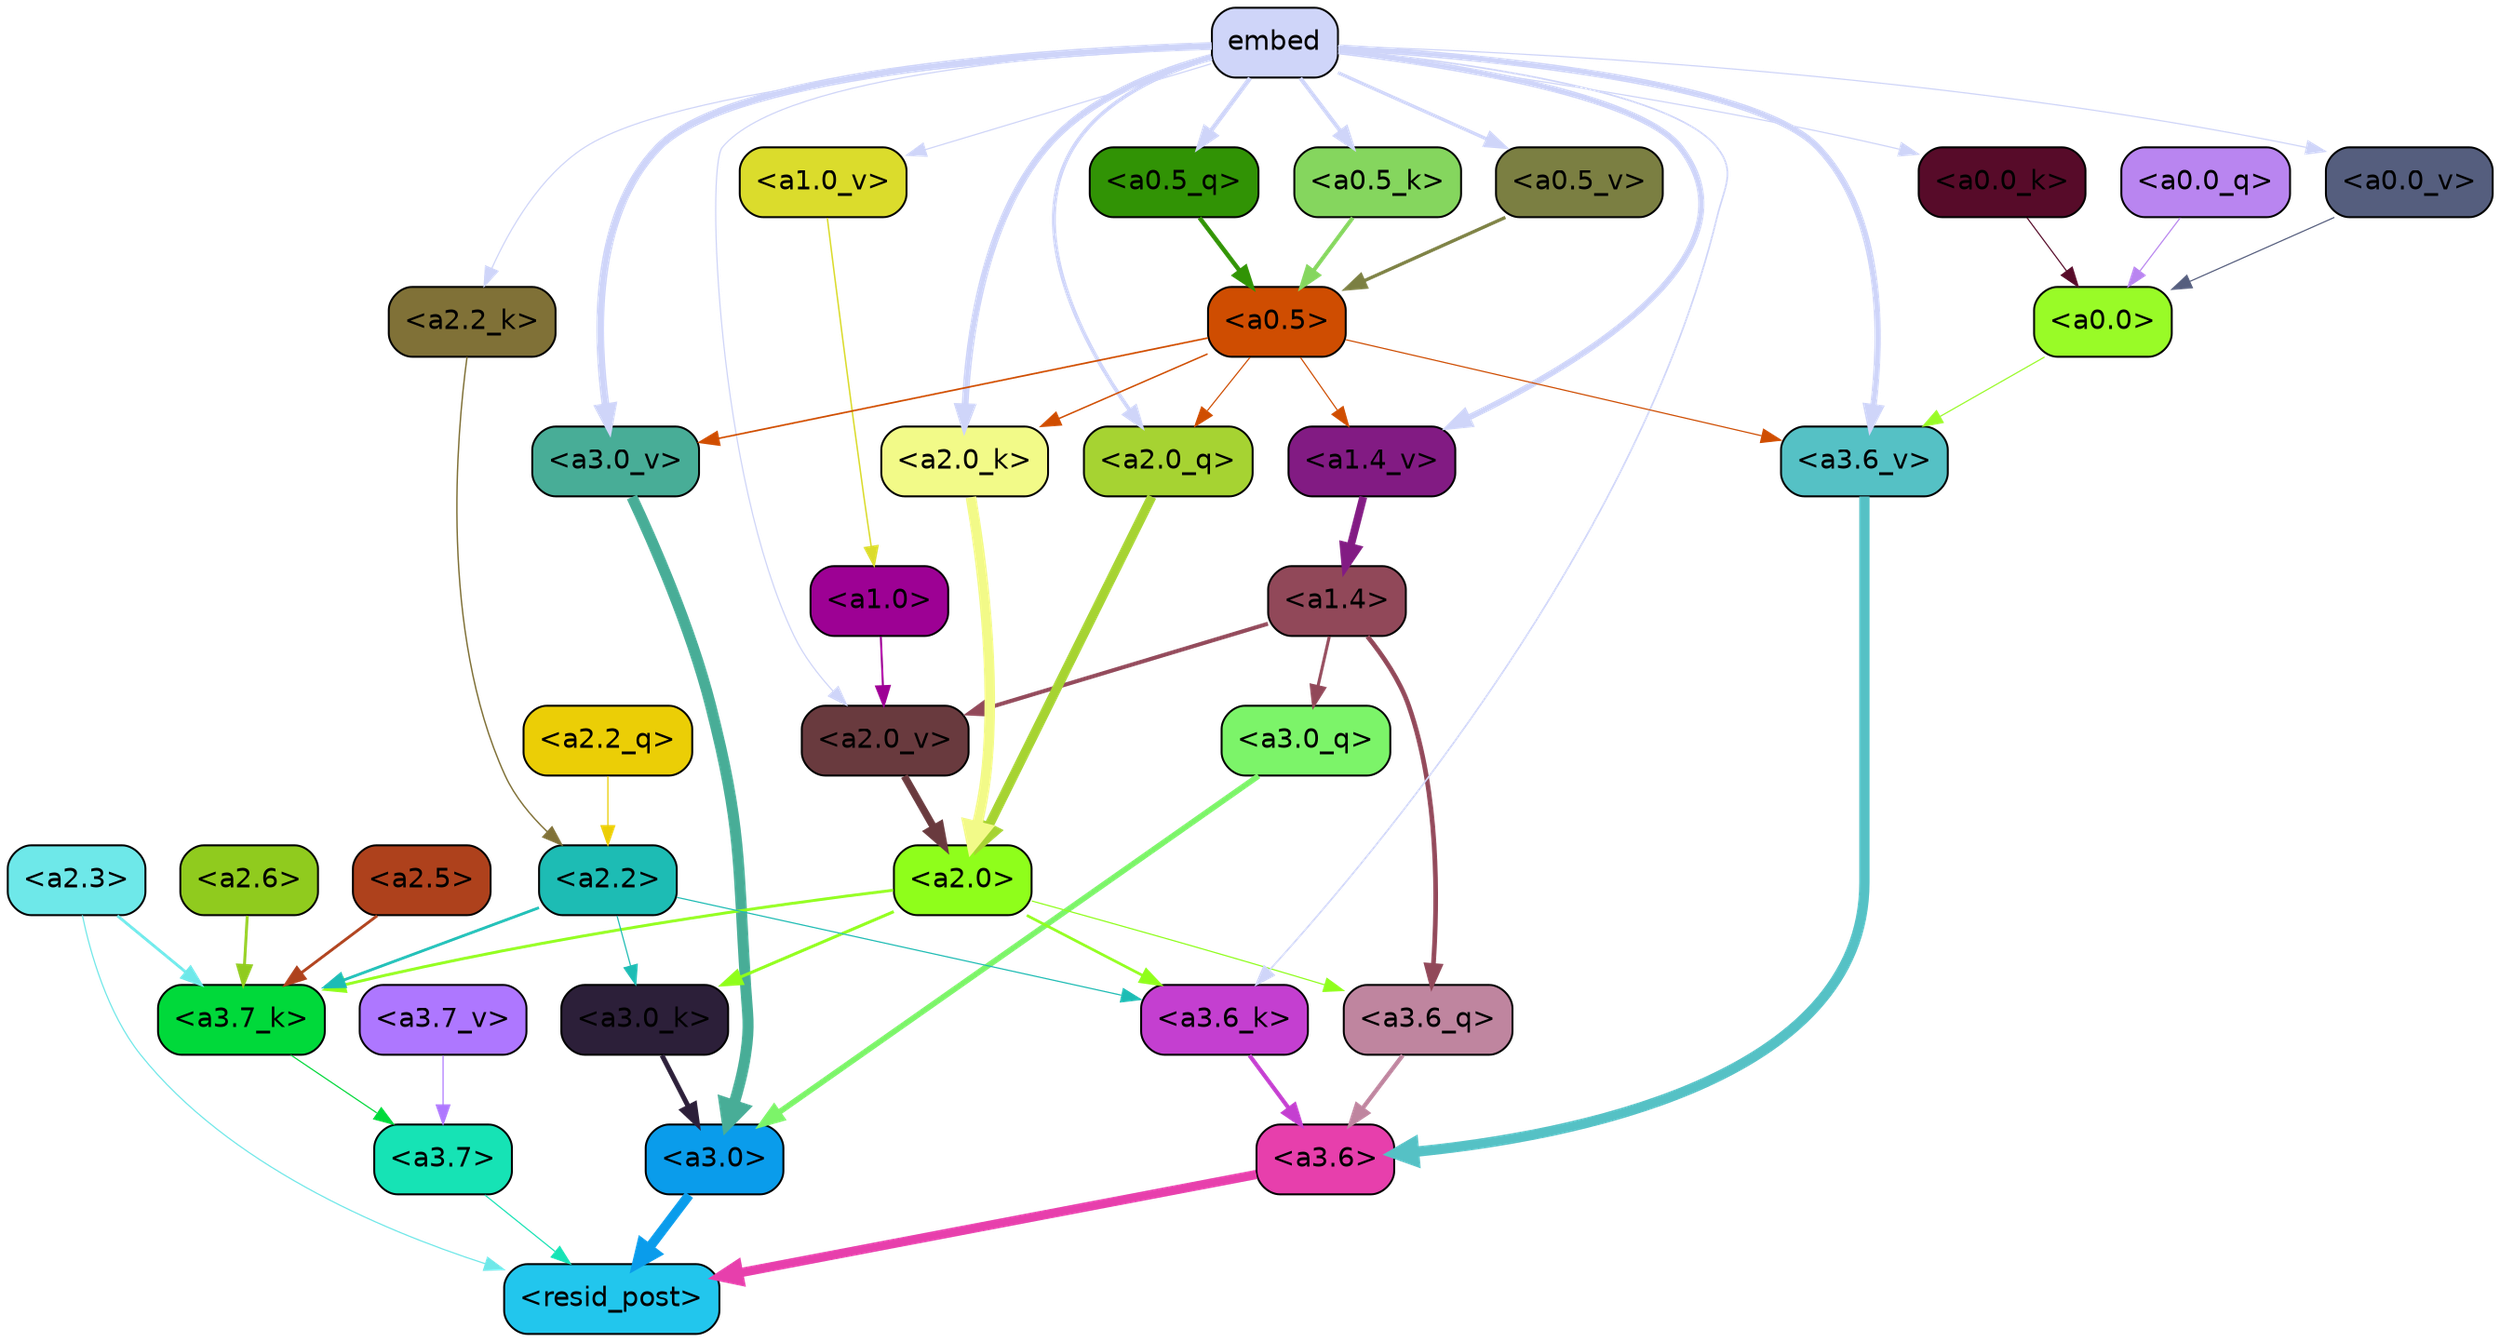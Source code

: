 strict digraph "" {
	graph [bgcolor=transparent,
		layout=dot,
		overlap=false,
		splines=true
	];
	"<a3.7>"	[color=black,
		fillcolor="#16e3b5",
		fontname=Helvetica,
		shape=box,
		style="filled, rounded"];
	"<resid_post>"	[color=black,
		fillcolor="#22c6ed",
		fontname=Helvetica,
		shape=box,
		style="filled, rounded"];
	"<a3.7>" -> "<resid_post>"	[color="#16e3b5",
		penwidth=0.6];
	"<a3.6>"	[color=black,
		fillcolor="#e73fac",
		fontname=Helvetica,
		shape=box,
		style="filled, rounded"];
	"<a3.6>" -> "<resid_post>"	[color="#e73fac",
		penwidth=4.749041676521301];
	"<a3.0>"	[color=black,
		fillcolor="#0a9ceb",
		fontname=Helvetica,
		shape=box,
		style="filled, rounded"];
	"<a3.0>" -> "<resid_post>"	[color="#0a9ceb",
		penwidth=5.004215121269226];
	"<a2.3>"	[color=black,
		fillcolor="#6ee8e9",
		fontname=Helvetica,
		shape=box,
		style="filled, rounded"];
	"<a2.3>" -> "<resid_post>"	[color="#6ee8e9",
		penwidth=0.6];
	"<a3.7_k>"	[color=black,
		fillcolor="#00d93a",
		fontname=Helvetica,
		shape=box,
		style="filled, rounded"];
	"<a2.3>" -> "<a3.7_k>"	[color="#6ee8e9",
		penwidth=1.4559586644172668];
	"<a3.6_q>"	[color=black,
		fillcolor="#bf859f",
		fontname=Helvetica,
		shape=box,
		style="filled, rounded"];
	"<a3.6_q>" -> "<a3.6>"	[color="#bf859f",
		penwidth=2.199681341648102];
	"<a3.0_q>"	[color=black,
		fillcolor="#7cf469",
		fontname=Helvetica,
		shape=box,
		style="filled, rounded"];
	"<a3.0_q>" -> "<a3.0>"	[color="#7cf469",
		penwidth=2.9459195733070374];
	"<a3.7_k>" -> "<a3.7>"	[color="#00d93a",
		penwidth=0.6];
	"<a3.6_k>"	[color=black,
		fillcolor="#c43fd0",
		fontname=Helvetica,
		shape=box,
		style="filled, rounded"];
	"<a3.6_k>" -> "<a3.6>"	[color="#c43fd0",
		penwidth=2.13908451795578];
	"<a3.0_k>"	[color=black,
		fillcolor="#2c1f39",
		fontname=Helvetica,
		shape=box,
		style="filled, rounded"];
	"<a3.0_k>" -> "<a3.0>"	[color="#2c1f39",
		penwidth=2.520303964614868];
	"<a3.7_v>"	[color=black,
		fillcolor="#ae77ff",
		fontname=Helvetica,
		shape=box,
		style="filled, rounded"];
	"<a3.7_v>" -> "<a3.7>"	[color="#ae77ff",
		penwidth=0.6];
	"<a3.6_v>"	[color=black,
		fillcolor="#55c1c5",
		fontname=Helvetica,
		shape=box,
		style="filled, rounded"];
	"<a3.6_v>" -> "<a3.6>"	[color="#55c1c5",
		penwidth=5.297133803367615];
	"<a3.0_v>"	[color=black,
		fillcolor="#48ad97",
		fontname=Helvetica,
		shape=box,
		style="filled, rounded"];
	"<a3.0_v>" -> "<a3.0>"	[color="#48ad97",
		penwidth=5.680712580680847];
	"<a2.0>"	[color=black,
		fillcolor="#8ffe1b",
		fontname=Helvetica,
		shape=box,
		style="filled, rounded"];
	"<a2.0>" -> "<a3.6_q>"	[color="#8ffe1b",
		penwidth=0.6];
	"<a2.0>" -> "<a3.7_k>"	[color="#8ffe1b",
		penwidth=1.4582423567771912];
	"<a2.0>" -> "<a3.6_k>"	[color="#8ffe1b",
		penwidth=1.3792681694030762];
	"<a2.0>" -> "<a3.0_k>"	[color="#8ffe1b",
		penwidth=1.5433646440505981];
	"<a1.4>"	[color=black,
		fillcolor="#914859",
		fontname=Helvetica,
		shape=box,
		style="filled, rounded"];
	"<a1.4>" -> "<a3.6_q>"	[color="#914859",
		penwidth=2.407962203025818];
	"<a1.4>" -> "<a3.0_q>"	[color="#914859",
		penwidth=1.5490156412124634];
	"<a2.0_v>"	[color=black,
		fillcolor="#693a3e",
		fontname=Helvetica,
		shape=box,
		style="filled, rounded"];
	"<a1.4>" -> "<a2.0_v>"	[color="#914859",
		penwidth=2.058677911758423];
	"<a2.6>"	[color=black,
		fillcolor="#90cb1e",
		fontname=Helvetica,
		shape=box,
		style="filled, rounded"];
	"<a2.6>" -> "<a3.7_k>"	[color="#90cb1e",
		penwidth=1.468173325061798];
	"<a2.5>"	[color=black,
		fillcolor="#ae411c",
		fontname=Helvetica,
		shape=box,
		style="filled, rounded"];
	"<a2.5>" -> "<a3.7_k>"	[color="#ae411c",
		penwidth=1.457568109035492];
	"<a2.2>"	[color=black,
		fillcolor="#1dbcb4",
		fontname=Helvetica,
		shape=box,
		style="filled, rounded"];
	"<a2.2>" -> "<a3.7_k>"	[color="#1dbcb4",
		penwidth=1.4199435114860535];
	"<a2.2>" -> "<a3.6_k>"	[color="#1dbcb4",
		penwidth=0.6];
	"<a2.2>" -> "<a3.0_k>"	[color="#1dbcb4",
		penwidth=0.6];
	embed	[color=black,
		fillcolor="#cfd5f9",
		fontname=Helvetica,
		shape=box,
		style="filled, rounded"];
	embed -> "<a3.6_k>"	[color="#cfd5f9",
		penwidth=0.8273519277572632];
	embed -> "<a3.6_v>"	[color="#cfd5f9",
		penwidth=3.2414157912135124];
	embed -> "<a3.0_v>"	[color="#cfd5f9",
		penwidth=3.929257571697235];
	"<a2.0_q>"	[color=black,
		fillcolor="#a6d332",
		fontname=Helvetica,
		shape=box,
		style="filled, rounded"];
	embed -> "<a2.0_q>"	[color="#cfd5f9",
		penwidth=1.9435837268829346];
	"<a2.2_k>"	[color=black,
		fillcolor="#807137",
		fontname=Helvetica,
		shape=box,
		style="filled, rounded"];
	embed -> "<a2.2_k>"	[color="#cfd5f9",
		penwidth=0.6];
	"<a2.0_k>"	[color=black,
		fillcolor="#f2fa88",
		fontname=Helvetica,
		shape=box,
		style="filled, rounded"];
	embed -> "<a2.0_k>"	[color="#cfd5f9",
		penwidth=3.4579111337661743];
	embed -> "<a2.0_v>"	[color="#cfd5f9",
		penwidth=0.6];
	"<a1.4_v>"	[color=black,
		fillcolor="#821b83",
		fontname=Helvetica,
		shape=box,
		style="filled, rounded"];
	embed -> "<a1.4_v>"	[color="#cfd5f9",
		penwidth=3.0905416011810303];
	"<a1.0_v>"	[color=black,
		fillcolor="#dbdc2c",
		fontname=Helvetica,
		shape=box,
		style="filled, rounded"];
	embed -> "<a1.0_v>"	[color="#cfd5f9",
		penwidth=0.6];
	"<a0.5_q>"	[color=black,
		fillcolor="#319305",
		fontname=Helvetica,
		shape=box,
		style="filled, rounded"];
	embed -> "<a0.5_q>"	[color="#cfd5f9",
		penwidth=2.2789199352264404];
	"<a0.5_k>"	[color=black,
		fillcolor="#85d65e",
		fontname=Helvetica,
		shape=box,
		style="filled, rounded"];
	embed -> "<a0.5_k>"	[color="#cfd5f9",
		penwidth=2.0672929286956787];
	"<a0.0_k>"	[color=black,
		fillcolor="#570b29",
		fontname=Helvetica,
		shape=box,
		style="filled, rounded"];
	embed -> "<a0.0_k>"	[color="#cfd5f9",
		penwidth=0.6];
	"<a0.5_v>"	[color=black,
		fillcolor="#7b7f42",
		fontname=Helvetica,
		shape=box,
		style="filled, rounded"];
	embed -> "<a0.5_v>"	[color="#cfd5f9",
		penwidth=1.6968016624450684];
	"<a0.0_v>"	[color=black,
		fillcolor="#555e7e",
		fontname=Helvetica,
		shape=box,
		style="filled, rounded"];
	embed -> "<a0.0_v>"	[color="#cfd5f9",
		penwidth=0.6];
	"<a0.5>"	[color=black,
		fillcolor="#cf4d01",
		fontname=Helvetica,
		shape=box,
		style="filled, rounded"];
	"<a0.5>" -> "<a3.6_v>"	[color="#cf4d01",
		penwidth=0.6];
	"<a0.5>" -> "<a3.0_v>"	[color="#cf4d01",
		penwidth=0.8535017371177673];
	"<a0.5>" -> "<a2.0_q>"	[color="#cf4d01",
		penwidth=0.6];
	"<a0.5>" -> "<a2.0_k>"	[color="#cf4d01",
		penwidth=0.7646331787109375];
	"<a0.5>" -> "<a1.4_v>"	[color="#cf4d01",
		penwidth=0.6];
	"<a0.0>"	[color=black,
		fillcolor="#99fb27",
		fontname=Helvetica,
		shape=box,
		style="filled, rounded"];
	"<a0.0>" -> "<a3.6_v>"	[color="#99fb27",
		penwidth=0.6];
	"<a2.2_q>"	[color=black,
		fillcolor="#ebce06",
		fontname=Helvetica,
		shape=box,
		style="filled, rounded"];
	"<a2.2_q>" -> "<a2.2>"	[color="#ebce06",
		penwidth=0.6301735639572144];
	"<a2.0_q>" -> "<a2.0>"	[color="#a6d332",
		penwidth=4.832814455032349];
	"<a2.2_k>" -> "<a2.2>"	[color="#807137",
		penwidth=0.7200896441936493];
	"<a2.0_k>" -> "<a2.0>"	[color="#f2fa88",
		penwidth=5.423068851232529];
	"<a2.0_v>" -> "<a2.0>"	[color="#693a3e",
		penwidth=3.7890332341194153];
	"<a1.0>"	[color=black,
		fillcolor="#9d0194",
		fontname=Helvetica,
		shape=box,
		style="filled, rounded"];
	"<a1.0>" -> "<a2.0_v>"	[color="#9d0194",
		penwidth=1.041085124015808];
	"<a1.4_v>" -> "<a1.4>"	[color="#821b83",
		penwidth=4.065267086029053];
	"<a1.0_v>" -> "<a1.0>"	[color="#dbdc2c",
		penwidth=0.7517843246459961];
	"<a0.5_q>" -> "<a0.5>"	[color="#319305",
		penwidth=2.2789151668548584];
	"<a0.0_q>"	[color=black,
		fillcolor="#b985f0",
		fontname=Helvetica,
		shape=box,
		style="filled, rounded"];
	"<a0.0_q>" -> "<a0.0>"	[color="#b985f0",
		penwidth=0.6];
	"<a0.5_k>" -> "<a0.5>"	[color="#85d65e",
		penwidth=2.067288637161255];
	"<a0.0_k>" -> "<a0.0>"	[color="#570b29",
		penwidth=0.6];
	"<a0.5_v>" -> "<a0.5>"	[color="#7b7f42",
		penwidth=1.6968014240264893];
	"<a0.0_v>" -> "<a0.0>"	[color="#555e7e",
		penwidth=0.6];
}
